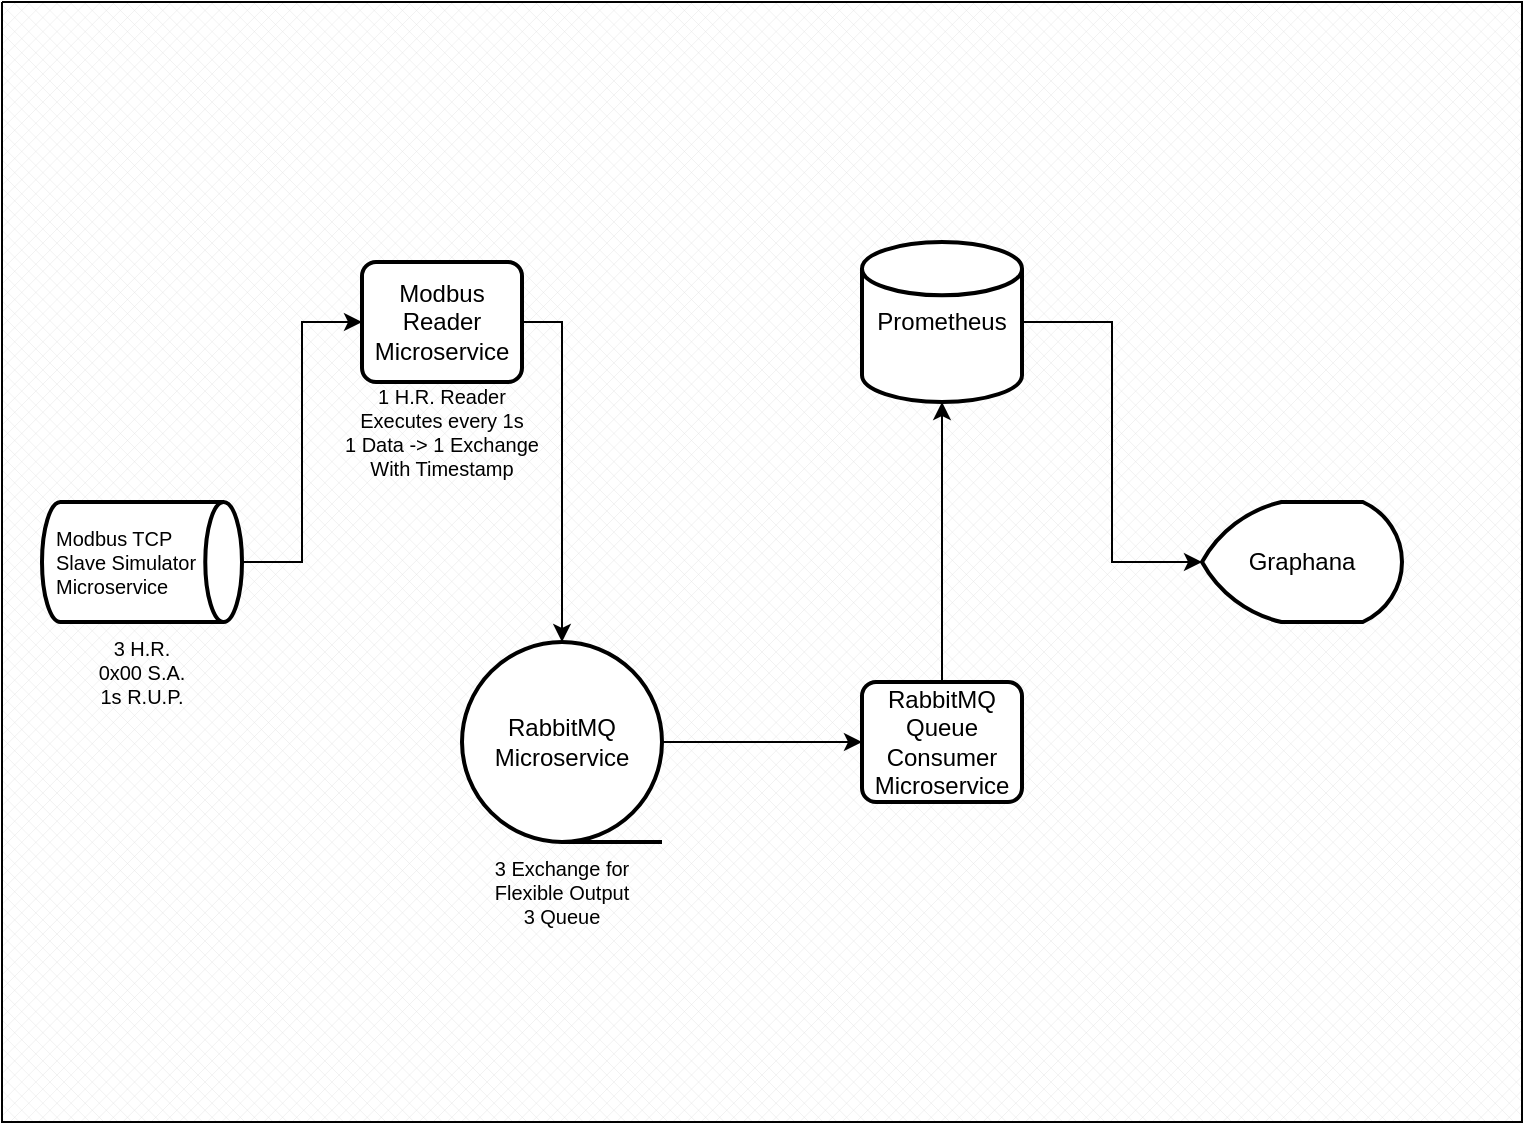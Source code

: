 <mxfile version="22.1.5" type="device">
  <diagram name="Page-1" id="iyPXEvSP8MVs31zQFToT">
    <mxGraphModel dx="954" dy="640" grid="1" gridSize="10" guides="1" tooltips="1" connect="1" arrows="1" fold="1" page="1" pageScale="1" pageWidth="850" pageHeight="1100" math="0" shadow="0">
      <root>
        <mxCell id="0" />
        <mxCell id="1" parent="0" />
        <mxCell id="0f5eWezWo_BUU3gNvSpf-1" value="" style="verticalLabelPosition=bottom;verticalAlign=top;html=1;shape=mxgraph.basic.patternFillRect;fillStyle=diagGrid;step=5;fillStrokeWidth=0.2;fillStrokeColor=#dddddd;movable=0;resizable=0;rotatable=0;deletable=0;editable=0;locked=1;connectable=0;" vertex="1" parent="1">
          <mxGeometry x="40" y="40" width="760" height="560" as="geometry" />
        </mxCell>
        <mxCell id="0f5eWezWo_BUU3gNvSpf-2" value="" style="shape=image;html=1;verticalAlign=top;verticalLabelPosition=bottom;labelBackgroundColor=#ffffff;imageAspect=0;aspect=fixed;image=https://cdn1.iconfinder.com/data/icons/ionicons-fill-vol-2/512/logo-docker-128.png" vertex="1" parent="1">
          <mxGeometry x="50" y="50" width="50" height="50" as="geometry" />
        </mxCell>
        <mxCell id="0f5eWezWo_BUU3gNvSpf-8" style="edgeStyle=orthogonalEdgeStyle;rounded=0;orthogonalLoop=1;jettySize=auto;html=1;entryX=0;entryY=0.5;entryDx=0;entryDy=0;" edge="1" parent="1" source="0f5eWezWo_BUU3gNvSpf-3" target="0f5eWezWo_BUU3gNvSpf-5">
          <mxGeometry relative="1" as="geometry" />
        </mxCell>
        <mxCell id="0f5eWezWo_BUU3gNvSpf-3" value="Modbus TCP&lt;br&gt;Slave Simulator Microservice" style="strokeWidth=2;html=1;shape=mxgraph.flowchart.direct_data;whiteSpace=wrap;fontSize=10;align=left;spacingLeft=5;" vertex="1" parent="1">
          <mxGeometry x="60" y="290" width="100" height="60" as="geometry" />
        </mxCell>
        <mxCell id="0f5eWezWo_BUU3gNvSpf-4" value="3 H.R.&lt;br style=&quot;font-size: 10px;&quot;&gt;0x00 S.A.&lt;br style=&quot;font-size: 10px;&quot;&gt;1s R.U.P." style="text;html=1;strokeColor=none;fillColor=none;align=center;verticalAlign=middle;whiteSpace=wrap;rounded=0;fontSize=10;" vertex="1" parent="1">
          <mxGeometry x="60" y="350" width="100" height="50" as="geometry" />
        </mxCell>
        <mxCell id="0f5eWezWo_BUU3gNvSpf-10" style="edgeStyle=orthogonalEdgeStyle;rounded=0;orthogonalLoop=1;jettySize=auto;html=1;entryX=0.5;entryY=0;entryDx=0;entryDy=0;entryPerimeter=0;" edge="1" parent="1" source="0f5eWezWo_BUU3gNvSpf-5" target="0f5eWezWo_BUU3gNvSpf-9">
          <mxGeometry relative="1" as="geometry">
            <mxPoint x="320" y="220" as="targetPoint" />
            <Array as="points">
              <mxPoint x="320" y="200" />
            </Array>
          </mxGeometry>
        </mxCell>
        <mxCell id="0f5eWezWo_BUU3gNvSpf-5" value="Modbus Reader&lt;br&gt;Microservice" style="rounded=1;whiteSpace=wrap;html=1;absoluteArcSize=1;arcSize=14;strokeWidth=2;" vertex="1" parent="1">
          <mxGeometry x="220" y="170" width="80" height="60" as="geometry" />
        </mxCell>
        <mxCell id="0f5eWezWo_BUU3gNvSpf-6" value="1 H.R. Reader&lt;br&gt;Executes every 1s&lt;br&gt;1 Data -&amp;gt; 1 Exchange&lt;br&gt;With Timestamp" style="text;html=1;strokeColor=none;fillColor=none;align=center;verticalAlign=middle;whiteSpace=wrap;rounded=0;fontSize=10;" vertex="1" parent="1">
          <mxGeometry x="210" y="230" width="100" height="50" as="geometry" />
        </mxCell>
        <mxCell id="0f5eWezWo_BUU3gNvSpf-13" style="edgeStyle=orthogonalEdgeStyle;rounded=0;orthogonalLoop=1;jettySize=auto;html=1;entryX=0;entryY=0.5;entryDx=0;entryDy=0;" edge="1" parent="1" source="0f5eWezWo_BUU3gNvSpf-9" target="0f5eWezWo_BUU3gNvSpf-12">
          <mxGeometry relative="1" as="geometry" />
        </mxCell>
        <mxCell id="0f5eWezWo_BUU3gNvSpf-9" value="RabbitMQ Microservice" style="strokeWidth=2;html=1;shape=mxgraph.flowchart.sequential_data;whiteSpace=wrap;" vertex="1" parent="1">
          <mxGeometry x="270" y="360" width="100" height="100" as="geometry" />
        </mxCell>
        <mxCell id="0f5eWezWo_BUU3gNvSpf-11" value="3 Exchange for Flexible Output&lt;br&gt;3 Queue" style="text;html=1;strokeColor=none;fillColor=none;align=center;verticalAlign=middle;whiteSpace=wrap;rounded=0;fontSize=10;" vertex="1" parent="1">
          <mxGeometry x="270" y="460" width="100" height="50" as="geometry" />
        </mxCell>
        <mxCell id="0f5eWezWo_BUU3gNvSpf-12" value="RabbitMQ Queue Consumer Microservice" style="rounded=1;whiteSpace=wrap;html=1;absoluteArcSize=1;arcSize=14;strokeWidth=2;" vertex="1" parent="1">
          <mxGeometry x="470" y="380" width="80" height="60" as="geometry" />
        </mxCell>
        <mxCell id="0f5eWezWo_BUU3gNvSpf-14" value="Prometheus" style="strokeWidth=2;html=1;shape=mxgraph.flowchart.database;whiteSpace=wrap;" vertex="1" parent="1">
          <mxGeometry x="470" y="160" width="80" height="80" as="geometry" />
        </mxCell>
        <mxCell id="0f5eWezWo_BUU3gNvSpf-15" value="Graphana" style="strokeWidth=2;html=1;shape=mxgraph.flowchart.display;whiteSpace=wrap;" vertex="1" parent="1">
          <mxGeometry x="640" y="290" width="100" height="60" as="geometry" />
        </mxCell>
        <mxCell id="0f5eWezWo_BUU3gNvSpf-16" style="edgeStyle=orthogonalEdgeStyle;rounded=0;orthogonalLoop=1;jettySize=auto;html=1;entryX=0.5;entryY=1;entryDx=0;entryDy=0;entryPerimeter=0;" edge="1" parent="1" source="0f5eWezWo_BUU3gNvSpf-12" target="0f5eWezWo_BUU3gNvSpf-14">
          <mxGeometry relative="1" as="geometry" />
        </mxCell>
        <mxCell id="0f5eWezWo_BUU3gNvSpf-17" style="edgeStyle=orthogonalEdgeStyle;rounded=0;orthogonalLoop=1;jettySize=auto;html=1;entryX=0;entryY=0.5;entryDx=0;entryDy=0;entryPerimeter=0;" edge="1" parent="1" source="0f5eWezWo_BUU3gNvSpf-14" target="0f5eWezWo_BUU3gNvSpf-15">
          <mxGeometry relative="1" as="geometry" />
        </mxCell>
      </root>
    </mxGraphModel>
  </diagram>
</mxfile>
